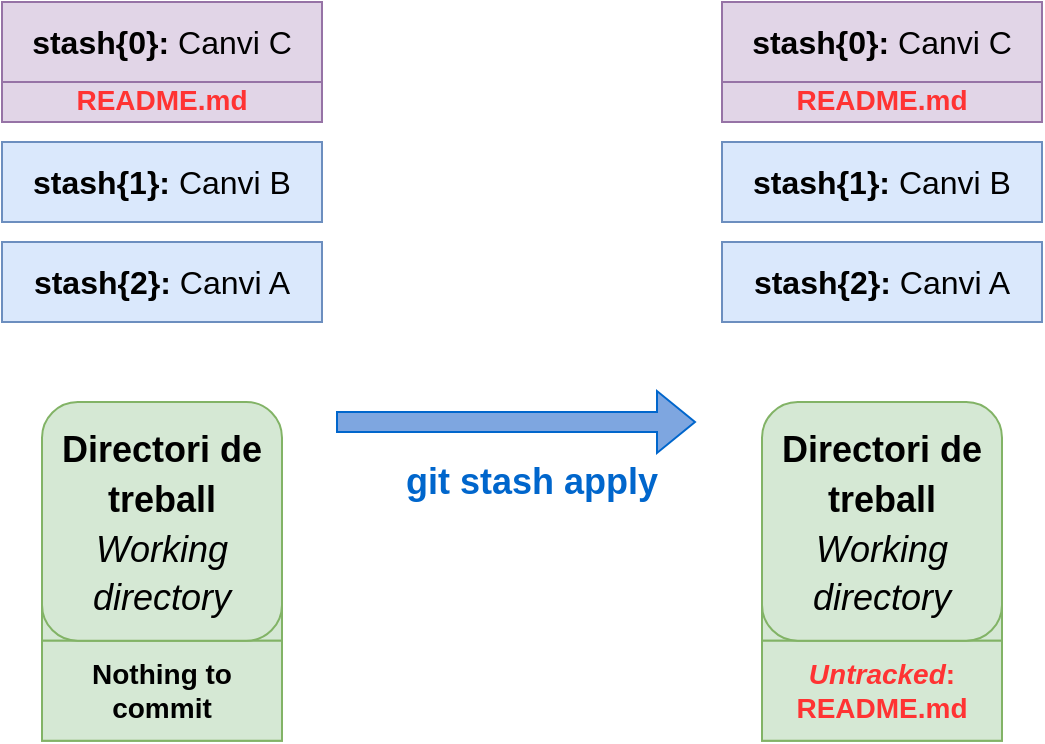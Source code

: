 <mxfile version="24.8.0">
  <diagram name="Pàgina-1" id="oMXp2A7B2WiK8wNI1ypx">
    <mxGraphModel dx="1434" dy="754" grid="1" gridSize="10" guides="1" tooltips="1" connect="1" arrows="1" fold="1" page="1" pageScale="1" pageWidth="827" pageHeight="1169" math="0" shadow="0">
      <root>
        <mxCell id="0" />
        <mxCell id="1" parent="0" />
        <mxCell id="DcFeNVow8eWx_2YF7XhF-8" value="List" style="swimlane;fontStyle=0;childLayout=stackLayout;horizontal=1;startSize=30;horizontalStack=0;resizeParent=1;resizeParentMax=0;resizeLast=0;collapsible=1;marginBottom=0;whiteSpace=wrap;html=1;fillColor=#d5e8d4;strokeColor=#82b366;" parent="1" vertex="1">
          <mxGeometry x="860" y="409.37" width="120" height="80" as="geometry">
            <mxRectangle x="10" y="380.63" width="60" height="30" as="alternateBounds" />
          </mxGeometry>
        </mxCell>
        <mxCell id="DcFeNVow8eWx_2YF7XhF-9" value="&lt;i&gt;Untracked&lt;/i&gt;: README.md" style="text;strokeColor=#82b366;fillColor=#d5e8d4;align=center;verticalAlign=middle;spacingLeft=4;spacingRight=4;overflow=hidden;points=[[0,0.5],[1,0.5]];portConstraint=eastwest;rotatable=0;whiteSpace=wrap;html=1;fontStyle=1;fontSize=14;fontColor=#FF3333;" parent="DcFeNVow8eWx_2YF7XhF-8" vertex="1">
          <mxGeometry y="30" width="120" height="50" as="geometry" />
        </mxCell>
        <mxCell id="DcFeNVow8eWx_2YF7XhF-10" value="&lt;b style=&quot;border-color: var(--border-color); font-size: 18px;&quot;&gt;Directori de treball&lt;/b&gt;&lt;br style=&quot;border-color: var(--border-color); font-size: 18px;&quot;&gt;&lt;i style=&quot;border-color: var(--border-color); font-size: 18px;&quot;&gt;Working directory&lt;/i&gt;" style="rounded=1;whiteSpace=wrap;html=1;fontSize=20;fillColor=#d5e8d4;strokeColor=#82b366;" parent="1" vertex="1">
          <mxGeometry x="860" y="320" width="120" height="119.37" as="geometry" />
        </mxCell>
        <mxCell id="DcFeNVow8eWx_2YF7XhF-11" value="" style="shape=flexArrow;endArrow=classic;html=1;rounded=0;fillColor=#7EA6E0;strokeColor=#0066CC;" parent="1" edge="1">
          <mxGeometry width="50" height="50" relative="1" as="geometry">
            <mxPoint x="647" y="330" as="sourcePoint" />
            <mxPoint x="827" y="330" as="targetPoint" />
          </mxGeometry>
        </mxCell>
        <mxCell id="DcFeNVow8eWx_2YF7XhF-12" value="&lt;b&gt;&lt;font color=&quot;#0066cc&quot; style=&quot;font-size: 18px;&quot;&gt;git stash apply&lt;/font&gt;&lt;/b&gt;" style="text;html=1;align=center;verticalAlign=middle;whiteSpace=wrap;rounded=0;" parent="1" vertex="1">
          <mxGeometry x="640" y="340" width="210" height="40" as="geometry" />
        </mxCell>
        <mxCell id="DcFeNVow8eWx_2YF7XhF-13" value="&lt;font style=&quot;font-size: 16px;&quot;&gt;&lt;b&gt;stash{1}:&lt;/b&gt; Canvi B&lt;/font&gt;" style="rounded=0;whiteSpace=wrap;html=1;fillColor=#dae8fc;strokeColor=#6c8ebf;" parent="1" vertex="1">
          <mxGeometry x="480" y="190" width="160" height="40" as="geometry" />
        </mxCell>
        <mxCell id="DcFeNVow8eWx_2YF7XhF-14" value="&lt;font style=&quot;font-size: 16px;&quot;&gt;&lt;b&gt;stash{2}:&lt;/b&gt; Canvi A&lt;/font&gt;" style="rounded=0;whiteSpace=wrap;html=1;fillColor=#dae8fc;strokeColor=#6c8ebf;" parent="1" vertex="1">
          <mxGeometry x="480" y="240" width="160" height="40" as="geometry" />
        </mxCell>
        <mxCell id="DcFeNVow8eWx_2YF7XhF-15" value="List" style="swimlane;fontStyle=0;childLayout=stackLayout;horizontal=1;startSize=30;horizontalStack=0;resizeParent=1;resizeParentMax=0;resizeLast=0;collapsible=1;marginBottom=0;whiteSpace=wrap;html=1;fillColor=#d5e8d4;strokeColor=#82b366;" parent="1" vertex="1">
          <mxGeometry x="500" y="409.37" width="120" height="80" as="geometry">
            <mxRectangle x="10" y="380.63" width="60" height="30" as="alternateBounds" />
          </mxGeometry>
        </mxCell>
        <mxCell id="DcFeNVow8eWx_2YF7XhF-16" value="&lt;font color=&quot;#000000&quot;&gt;Nothing to commit&lt;/font&gt;" style="text;strokeColor=#82b366;fillColor=#d5e8d4;align=center;verticalAlign=middle;spacingLeft=4;spacingRight=4;overflow=hidden;points=[[0,0.5],[1,0.5]];portConstraint=eastwest;rotatable=0;whiteSpace=wrap;html=1;fontStyle=1;fontSize=14;fontColor=#FF3333;" parent="DcFeNVow8eWx_2YF7XhF-15" vertex="1">
          <mxGeometry y="30" width="120" height="50" as="geometry" />
        </mxCell>
        <mxCell id="DcFeNVow8eWx_2YF7XhF-17" value="&lt;b style=&quot;border-color: var(--border-color); font-size: 18px;&quot;&gt;Directori de treball&lt;/b&gt;&lt;br style=&quot;border-color: var(--border-color); font-size: 18px;&quot;&gt;&lt;i style=&quot;border-color: var(--border-color); font-size: 18px;&quot;&gt;Working directory&lt;/i&gt;" style="rounded=1;whiteSpace=wrap;html=1;fontSize=20;fillColor=#d5e8d4;strokeColor=#82b366;" parent="1" vertex="1">
          <mxGeometry x="500" y="320" width="120" height="119.37" as="geometry" />
        </mxCell>
        <mxCell id="DcFeNVow8eWx_2YF7XhF-21" value="" style="group" parent="1" vertex="1" connectable="0">
          <mxGeometry x="480" y="120" width="160" height="60" as="geometry" />
        </mxCell>
        <mxCell id="DcFeNVow8eWx_2YF7XhF-18" value="&lt;div&gt;&lt;span style=&quot;color: rgb(255, 51, 51); font-size: 14px; font-weight: 700;&quot;&gt;README.md&lt;/span&gt;&lt;br&gt;&lt;/div&gt;" style="rounded=0;whiteSpace=wrap;html=1;fillColor=#e1d5e7;strokeColor=#9673a6;verticalAlign=bottom;" parent="DcFeNVow8eWx_2YF7XhF-21" vertex="1">
          <mxGeometry width="160" height="60" as="geometry" />
        </mxCell>
        <mxCell id="DcFeNVow8eWx_2YF7XhF-20" value="&lt;font style=&quot;font-size: 16px;&quot;&gt;&lt;b&gt;stash{0}:&lt;/b&gt; Canvi C&lt;/font&gt;" style="rounded=0;whiteSpace=wrap;html=1;fillColor=#e1d5e7;strokeColor=#9673a6;" parent="DcFeNVow8eWx_2YF7XhF-21" vertex="1">
          <mxGeometry width="160" height="40" as="geometry" />
        </mxCell>
        <mxCell id="RArowzOU2v9Y3fqN-9Ui-1" value="&lt;font style=&quot;font-size: 16px;&quot;&gt;&lt;b&gt;stash{1}:&lt;/b&gt; Canvi B&lt;/font&gt;" style="rounded=0;whiteSpace=wrap;html=1;fillColor=#dae8fc;strokeColor=#6c8ebf;" vertex="1" parent="1">
          <mxGeometry x="840" y="190" width="160" height="40" as="geometry" />
        </mxCell>
        <mxCell id="RArowzOU2v9Y3fqN-9Ui-2" value="&lt;font style=&quot;font-size: 16px;&quot;&gt;&lt;b&gt;stash{2}:&lt;/b&gt; Canvi A&lt;/font&gt;" style="rounded=0;whiteSpace=wrap;html=1;fillColor=#dae8fc;strokeColor=#6c8ebf;" vertex="1" parent="1">
          <mxGeometry x="840" y="240" width="160" height="40" as="geometry" />
        </mxCell>
        <mxCell id="RArowzOU2v9Y3fqN-9Ui-3" value="" style="group" vertex="1" connectable="0" parent="1">
          <mxGeometry x="840" y="120" width="160" height="60" as="geometry" />
        </mxCell>
        <mxCell id="RArowzOU2v9Y3fqN-9Ui-4" value="&lt;div&gt;&lt;span style=&quot;color: rgb(255, 51, 51); font-size: 14px; font-weight: 700;&quot;&gt;README.md&lt;/span&gt;&lt;br&gt;&lt;/div&gt;" style="rounded=0;whiteSpace=wrap;html=1;fillColor=#e1d5e7;strokeColor=#9673a6;verticalAlign=bottom;" vertex="1" parent="RArowzOU2v9Y3fqN-9Ui-3">
          <mxGeometry width="160" height="60" as="geometry" />
        </mxCell>
        <mxCell id="RArowzOU2v9Y3fqN-9Ui-5" value="&lt;font style=&quot;font-size: 16px;&quot;&gt;&lt;b&gt;stash{0}:&lt;/b&gt; Canvi C&lt;/font&gt;" style="rounded=0;whiteSpace=wrap;html=1;fillColor=#e1d5e7;strokeColor=#9673a6;" vertex="1" parent="RArowzOU2v9Y3fqN-9Ui-3">
          <mxGeometry width="160" height="40" as="geometry" />
        </mxCell>
      </root>
    </mxGraphModel>
  </diagram>
</mxfile>
